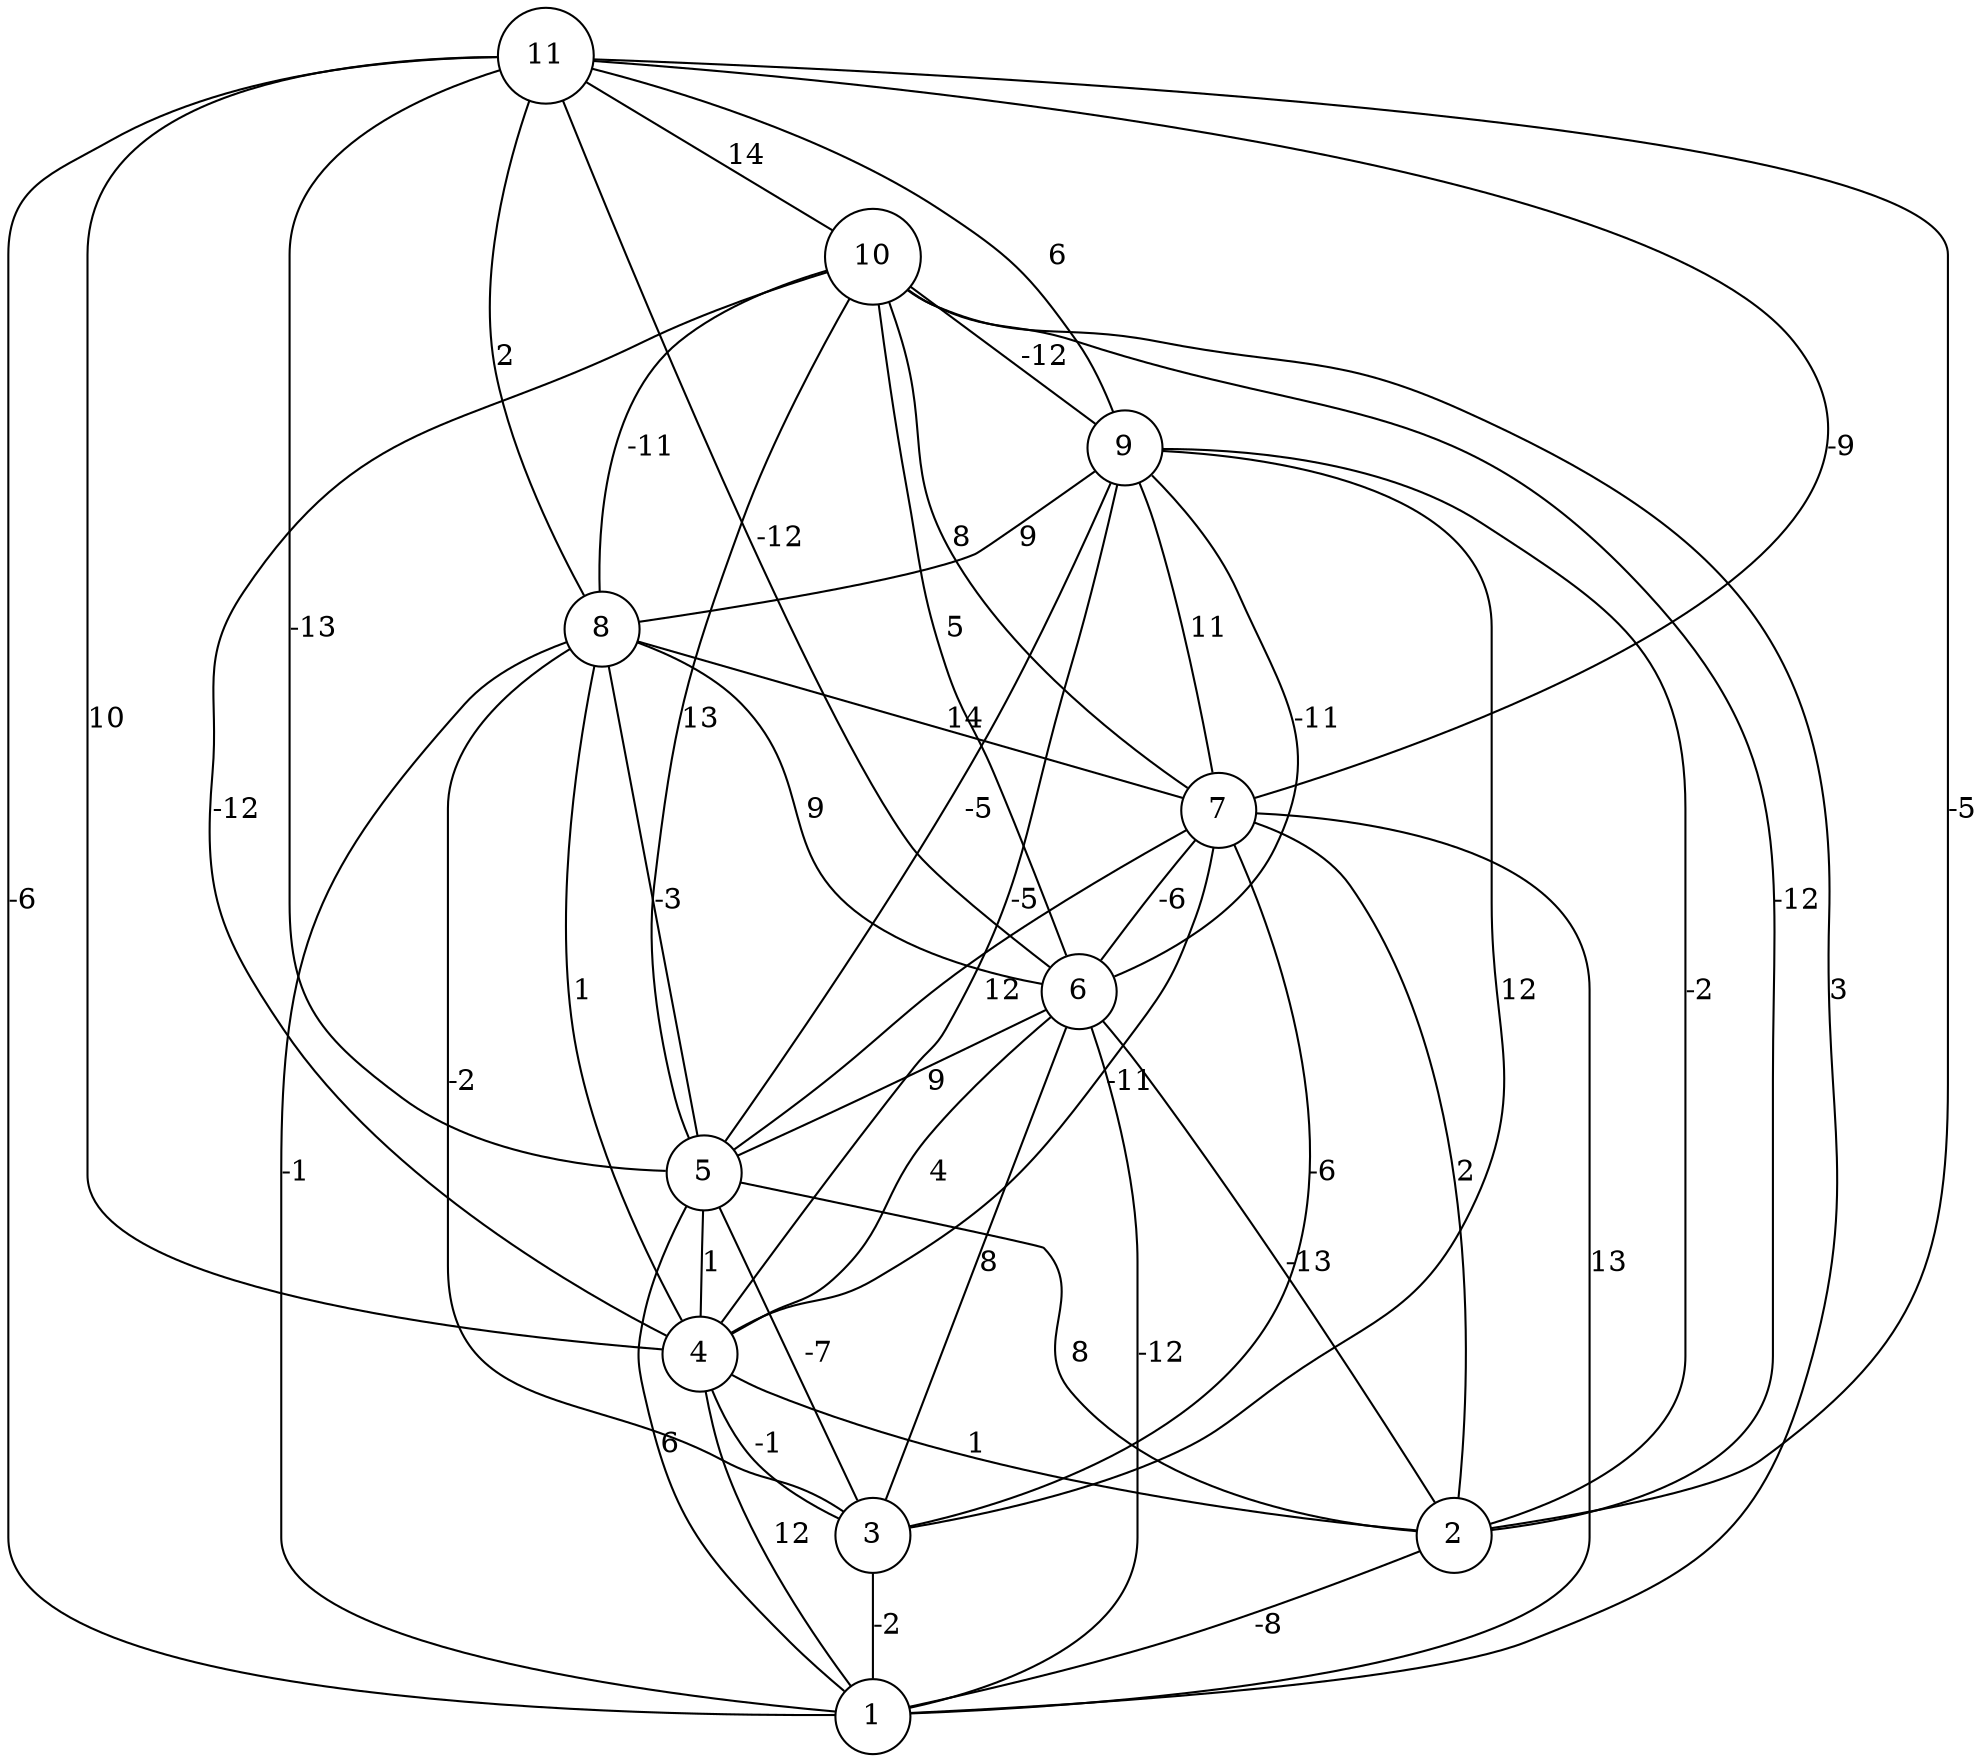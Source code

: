 graph { 
	 fontname="Helvetica,Arial,sans-serif" 
	 node [shape = circle]; 
	 11 -- 1 [label = "-6"];
	 11 -- 2 [label = "-5"];
	 11 -- 4 [label = "10"];
	 11 -- 5 [label = "-13"];
	 11 -- 6 [label = "-12"];
	 11 -- 7 [label = "-9"];
	 11 -- 8 [label = "2"];
	 11 -- 9 [label = "6"];
	 11 -- 10 [label = "14"];
	 10 -- 1 [label = "3"];
	 10 -- 2 [label = "-12"];
	 10 -- 4 [label = "-12"];
	 10 -- 5 [label = "13"];
	 10 -- 6 [label = "5"];
	 10 -- 7 [label = "8"];
	 10 -- 8 [label = "-11"];
	 10 -- 9 [label = "-12"];
	 9 -- 2 [label = "-2"];
	 9 -- 3 [label = "12"];
	 9 -- 4 [label = "-5"];
	 9 -- 5 [label = "-5"];
	 9 -- 6 [label = "-11"];
	 9 -- 7 [label = "11"];
	 9 -- 8 [label = "9"];
	 8 -- 1 [label = "-1"];
	 8 -- 3 [label = "-2"];
	 8 -- 4 [label = "1"];
	 8 -- 5 [label = "-3"];
	 8 -- 6 [label = "9"];
	 8 -- 7 [label = "14"];
	 7 -- 1 [label = "13"];
	 7 -- 2 [label = "2"];
	 7 -- 3 [label = "-6"];
	 7 -- 4 [label = "-11"];
	 7 -- 5 [label = "12"];
	 7 -- 6 [label = "-6"];
	 6 -- 1 [label = "-12"];
	 6 -- 2 [label = "-13"];
	 6 -- 3 [label = "8"];
	 6 -- 4 [label = "4"];
	 6 -- 5 [label = "9"];
	 5 -- 1 [label = "6"];
	 5 -- 2 [label = "8"];
	 5 -- 3 [label = "-7"];
	 5 -- 4 [label = "1"];
	 4 -- 1 [label = "12"];
	 4 -- 2 [label = "1"];
	 4 -- 3 [label = "-1"];
	 3 -- 1 [label = "-2"];
	 2 -- 1 [label = "-8"];
	 1;
	 2;
	 3;
	 4;
	 5;
	 6;
	 7;
	 8;
	 9;
	 10;
	 11;
}
